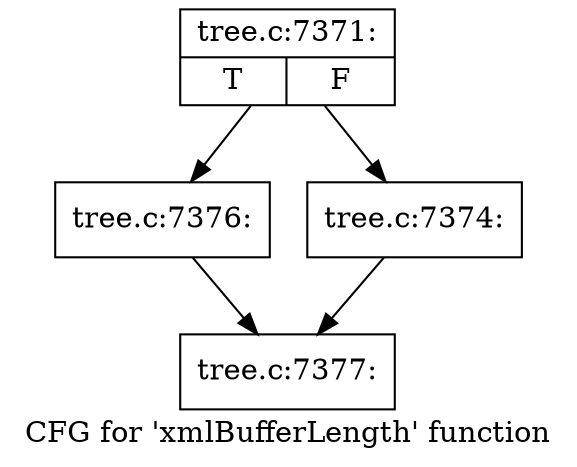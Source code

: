 digraph "CFG for 'xmlBufferLength' function" {
	label="CFG for 'xmlBufferLength' function";

	Node0x55ad0bdf8e00 [shape=record,label="{tree.c:7371:|{<s0>T|<s1>F}}"];
	Node0x55ad0bdf8e00 -> Node0x55ad0bdf92c0;
	Node0x55ad0bdf8e00 -> Node0x55ad0bdf9170;
	Node0x55ad0bdf9170 [shape=record,label="{tree.c:7374:}"];
	Node0x55ad0bdf9170 -> Node0x55ad0bdf8fe0;
	Node0x55ad0bdf92c0 [shape=record,label="{tree.c:7376:}"];
	Node0x55ad0bdf92c0 -> Node0x55ad0bdf8fe0;
	Node0x55ad0bdf8fe0 [shape=record,label="{tree.c:7377:}"];
}
